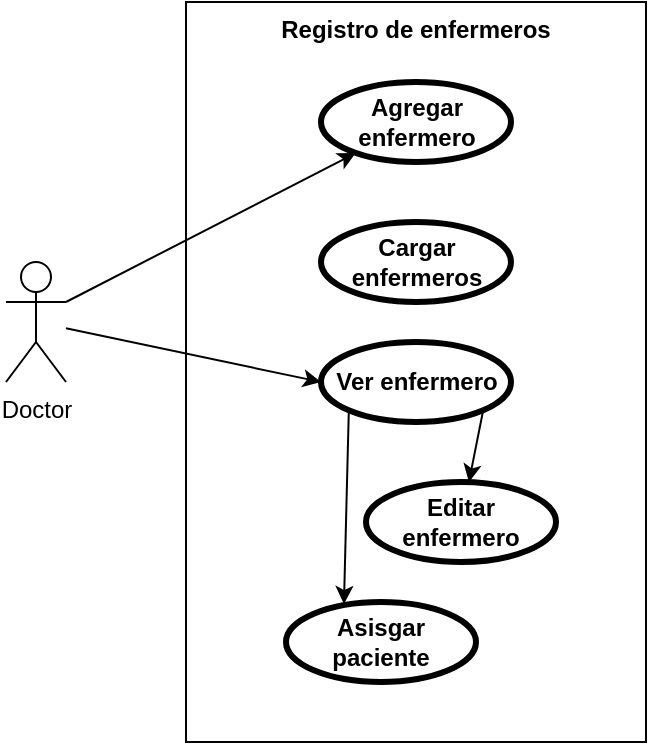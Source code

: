 <mxfile>
    <diagram id="mofIBUwbbpuYGSDA9sOX" name="Page-1">
        <mxGraphModel dx="832" dy="467" grid="1" gridSize="10" guides="1" tooltips="1" connect="1" arrows="1" fold="1" page="1" pageScale="1" pageWidth="850" pageHeight="1100" math="0" shadow="0">
            <root>
                <mxCell id="0"/>
                <mxCell id="1" parent="0"/>
                <mxCell id="2" value="Doctor" style="shape=umlActor;html=1;verticalLabelPosition=bottom;verticalAlign=top;align=center;" vertex="1" parent="1">
                    <mxGeometry x="130" y="150" width="30" height="60" as="geometry"/>
                </mxCell>
                <mxCell id="3" value="Registro de enfermeros" style="shape=rect;html=1;verticalAlign=top;fontStyle=1;whiteSpace=wrap;align=center;" vertex="1" parent="1">
                    <mxGeometry x="220" y="20" width="230" height="370" as="geometry"/>
                </mxCell>
                <mxCell id="6" value="Agregar enfermero" style="shape=ellipse;html=1;strokeWidth=3;fontStyle=1;whiteSpace=wrap;align=center;perimeter=ellipsePerimeter;" vertex="1" parent="1">
                    <mxGeometry x="287.5" y="60" width="95" height="40" as="geometry"/>
                </mxCell>
                <mxCell id="7" value="Cargar&lt;br&gt;enfermeros" style="shape=ellipse;html=1;strokeWidth=3;fontStyle=1;whiteSpace=wrap;align=center;perimeter=ellipsePerimeter;" vertex="1" parent="1">
                    <mxGeometry x="287.5" y="130" width="95" height="40" as="geometry"/>
                </mxCell>
                <mxCell id="8" value="Editar enfermero" style="shape=ellipse;html=1;strokeWidth=3;fontStyle=1;whiteSpace=wrap;align=center;perimeter=ellipsePerimeter;" vertex="1" parent="1">
                    <mxGeometry x="310" y="260" width="95" height="40" as="geometry"/>
                </mxCell>
                <mxCell id="9" value="Asisgar paciente&lt;br&gt;" style="shape=ellipse;html=1;strokeWidth=3;fontStyle=1;whiteSpace=wrap;align=center;perimeter=ellipsePerimeter;" vertex="1" parent="1">
                    <mxGeometry x="270" y="320" width="95" height="40" as="geometry"/>
                </mxCell>
                <mxCell id="11" style="edgeStyle=none;html=1;" edge="1" parent="1" target="6">
                    <mxGeometry relative="1" as="geometry">
                        <mxPoint x="160" y="170" as="sourcePoint"/>
                        <Array as="points"/>
                    </mxGeometry>
                </mxCell>
                <mxCell id="15" style="edgeStyle=none;html=1;exitX=1;exitY=1;exitDx=0;exitDy=0;" edge="1" parent="1" source="13" target="8">
                    <mxGeometry relative="1" as="geometry"/>
                </mxCell>
                <mxCell id="16" style="edgeStyle=none;html=1;entryX=0.305;entryY=0.025;entryDx=0;entryDy=0;entryPerimeter=0;exitX=0;exitY=1;exitDx=0;exitDy=0;" edge="1" parent="1" source="13" target="9">
                    <mxGeometry relative="1" as="geometry"/>
                </mxCell>
                <mxCell id="13" value="Ver enfermero" style="shape=ellipse;html=1;strokeWidth=3;fontStyle=1;whiteSpace=wrap;align=center;perimeter=ellipsePerimeter;" vertex="1" parent="1">
                    <mxGeometry x="287.5" y="190" width="95" height="40" as="geometry"/>
                </mxCell>
                <mxCell id="14" style="edgeStyle=none;html=1;entryX=0;entryY=0.5;entryDx=0;entryDy=0;" edge="1" parent="1" source="2" target="13">
                    <mxGeometry relative="1" as="geometry"/>
                </mxCell>
            </root>
        </mxGraphModel>
    </diagram>
</mxfile>